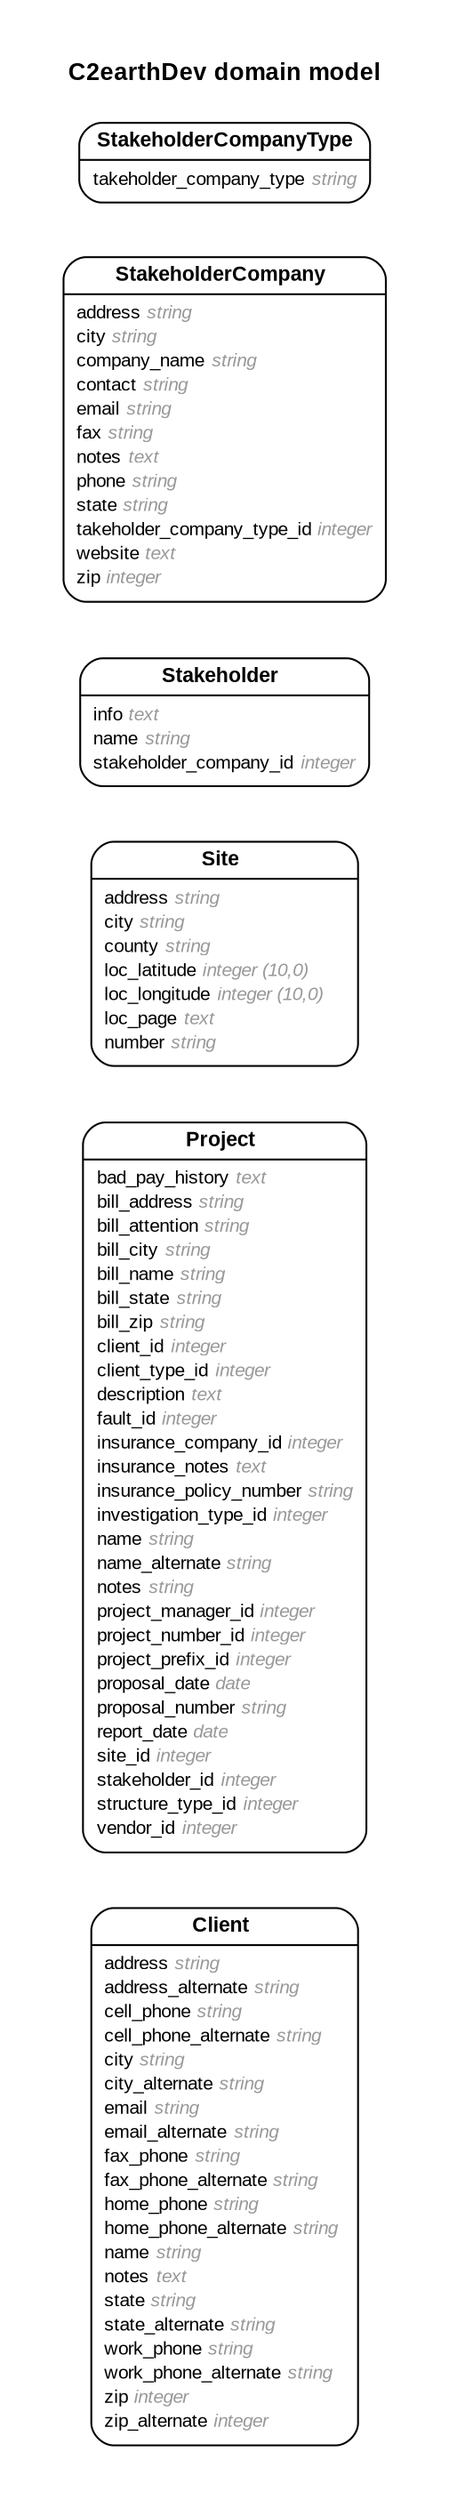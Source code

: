 digraph C2earthDev {
rankdir = "LR";
ranksep = "0.5";
nodesep = "0.4";
pad = "0.4,0.4";
margin = "0,0";
concentrate = "true";
labelloc = "t";
fontsize = "13";
fontname = "Arial Bold";
node[ shape  =  "Mrecord" , fontsize  =  "10" , fontname  =  "Arial" , margin  =  "0.07,0.05" , penwidth  =  "1.0"];
edge[ fontname  =  "Arial" , fontsize  =  "7" , dir  =  "both" , arrowsize  =  "0.9" , penwidth  =  "1.0" , labelangle  =  "32" , labeldistance  =  "1.8"];
label = "C2earthDev domain model\n\n";
m_Client [label = <<table border="0" align="center" cellspacing="0.5" cellpadding="0" width="134">
  <tr><td align="center" valign="bottom" width="130"><font face="Arial Bold" point-size="11">Client</font></td></tr>
</table>
|
<table border="0" align="left" cellspacing="2" cellpadding="0" width="134">
  <tr><td align="left" width="130" port="address">address <font face="Arial Italic" color="grey60">string</font></td></tr>
  <tr><td align="left" width="130" port="address_alternate">address_alternate <font face="Arial Italic" color="grey60">string</font></td></tr>
  <tr><td align="left" width="130" port="cell_phone">cell_phone <font face="Arial Italic" color="grey60">string</font></td></tr>
  <tr><td align="left" width="130" port="cell_phone_alternate">cell_phone_alternate <font face="Arial Italic" color="grey60">string</font></td></tr>
  <tr><td align="left" width="130" port="city">city <font face="Arial Italic" color="grey60">string</font></td></tr>
  <tr><td align="left" width="130" port="city_alternate">city_alternate <font face="Arial Italic" color="grey60">string</font></td></tr>
  <tr><td align="left" width="130" port="email">email <font face="Arial Italic" color="grey60">string</font></td></tr>
  <tr><td align="left" width="130" port="email_alternate">email_alternate <font face="Arial Italic" color="grey60">string</font></td></tr>
  <tr><td align="left" width="130" port="fax_phone">fax_phone <font face="Arial Italic" color="grey60">string</font></td></tr>
  <tr><td align="left" width="130" port="fax_phone_alternate">fax_phone_alternate <font face="Arial Italic" color="grey60">string</font></td></tr>
  <tr><td align="left" width="130" port="home_phone">home_phone <font face="Arial Italic" color="grey60">string</font></td></tr>
  <tr><td align="left" width="130" port="home_phone_alternate">home_phone_alternate <font face="Arial Italic" color="grey60">string</font></td></tr>
  <tr><td align="left" width="130" port="name">name <font face="Arial Italic" color="grey60">string</font></td></tr>
  <tr><td align="left" width="130" port="notes">notes <font face="Arial Italic" color="grey60">text</font></td></tr>
  <tr><td align="left" width="130" port="state">state <font face="Arial Italic" color="grey60">string</font></td></tr>
  <tr><td align="left" width="130" port="state_alternate">state_alternate <font face="Arial Italic" color="grey60">string</font></td></tr>
  <tr><td align="left" width="130" port="work_phone">work_phone <font face="Arial Italic" color="grey60">string</font></td></tr>
  <tr><td align="left" width="130" port="work_phone_alternate">work_phone_alternate <font face="Arial Italic" color="grey60">string</font></td></tr>
  <tr><td align="left" width="130" port="zip">zip <font face="Arial Italic" color="grey60">integer</font></td></tr>
  <tr><td align="left" width="130" port="zip_alternate">zip_alternate <font face="Arial Italic" color="grey60">integer</font></td></tr>
</table>
>];
m_Project [label = <<table border="0" align="center" cellspacing="0.5" cellpadding="0" width="134">
  <tr><td align="center" valign="bottom" width="130"><font face="Arial Bold" point-size="11">Project</font></td></tr>
</table>
|
<table border="0" align="left" cellspacing="2" cellpadding="0" width="134">
  <tr><td align="left" width="130" port="bad_pay_history">bad_pay_history <font face="Arial Italic" color="grey60">text</font></td></tr>
  <tr><td align="left" width="130" port="bill_address">bill_address <font face="Arial Italic" color="grey60">string</font></td></tr>
  <tr><td align="left" width="130" port="bill_attention">bill_attention <font face="Arial Italic" color="grey60">string</font></td></tr>
  <tr><td align="left" width="130" port="bill_city">bill_city <font face="Arial Italic" color="grey60">string</font></td></tr>
  <tr><td align="left" width="130" port="bill_name">bill_name <font face="Arial Italic" color="grey60">string</font></td></tr>
  <tr><td align="left" width="130" port="bill_state">bill_state <font face="Arial Italic" color="grey60">string</font></td></tr>
  <tr><td align="left" width="130" port="bill_zip">bill_zip <font face="Arial Italic" color="grey60">string</font></td></tr>
  <tr><td align="left" width="130" port="client_id">client_id <font face="Arial Italic" color="grey60">integer</font></td></tr>
  <tr><td align="left" width="130" port="client_type_id">client_type_id <font face="Arial Italic" color="grey60">integer</font></td></tr>
  <tr><td align="left" width="130" port="description">description <font face="Arial Italic" color="grey60">text</font></td></tr>
  <tr><td align="left" width="130" port="fault_id">fault_id <font face="Arial Italic" color="grey60">integer</font></td></tr>
  <tr><td align="left" width="130" port="insurance_company_id">insurance_company_id <font face="Arial Italic" color="grey60">integer</font></td></tr>
  <tr><td align="left" width="130" port="insurance_notes">insurance_notes <font face="Arial Italic" color="grey60">text</font></td></tr>
  <tr><td align="left" width="130" port="insurance_policy_number">insurance_policy_number <font face="Arial Italic" color="grey60">string</font></td></tr>
  <tr><td align="left" width="130" port="investigation_type_id">investigation_type_id <font face="Arial Italic" color="grey60">integer</font></td></tr>
  <tr><td align="left" width="130" port="name">name <font face="Arial Italic" color="grey60">string</font></td></tr>
  <tr><td align="left" width="130" port="name_alternate">name_alternate <font face="Arial Italic" color="grey60">string</font></td></tr>
  <tr><td align="left" width="130" port="notes">notes <font face="Arial Italic" color="grey60">string</font></td></tr>
  <tr><td align="left" width="130" port="project_manager_id">project_manager_id <font face="Arial Italic" color="grey60">integer</font></td></tr>
  <tr><td align="left" width="130" port="project_number_id">project_number_id <font face="Arial Italic" color="grey60">integer</font></td></tr>
  <tr><td align="left" width="130" port="project_prefix_id">project_prefix_id <font face="Arial Italic" color="grey60">integer</font></td></tr>
  <tr><td align="left" width="130" port="proposal_date">proposal_date <font face="Arial Italic" color="grey60">date</font></td></tr>
  <tr><td align="left" width="130" port="proposal_number">proposal_number <font face="Arial Italic" color="grey60">string</font></td></tr>
  <tr><td align="left" width="130" port="report_date">report_date <font face="Arial Italic" color="grey60">date</font></td></tr>
  <tr><td align="left" width="130" port="site_id">site_id <font face="Arial Italic" color="grey60">integer</font></td></tr>
  <tr><td align="left" width="130" port="stakeholder_id">stakeholder_id <font face="Arial Italic" color="grey60">integer</font></td></tr>
  <tr><td align="left" width="130" port="structure_type_id">structure_type_id <font face="Arial Italic" color="grey60">integer</font></td></tr>
  <tr><td align="left" width="130" port="vendor_id">vendor_id <font face="Arial Italic" color="grey60">integer</font></td></tr>
</table>
>];
m_Site [label = <<table border="0" align="center" cellspacing="0.5" cellpadding="0" width="134">
  <tr><td align="center" valign="bottom" width="130"><font face="Arial Bold" point-size="11">Site</font></td></tr>
</table>
|
<table border="0" align="left" cellspacing="2" cellpadding="0" width="134">
  <tr><td align="left" width="130" port="address">address <font face="Arial Italic" color="grey60">string</font></td></tr>
  <tr><td align="left" width="130" port="city">city <font face="Arial Italic" color="grey60">string</font></td></tr>
  <tr><td align="left" width="130" port="county">county <font face="Arial Italic" color="grey60">string</font></td></tr>
  <tr><td align="left" width="130" port="loc_latitude">loc_latitude <font face="Arial Italic" color="grey60">integer (10,0)</font></td></tr>
  <tr><td align="left" width="130" port="loc_longitude">loc_longitude <font face="Arial Italic" color="grey60">integer (10,0)</font></td></tr>
  <tr><td align="left" width="130" port="loc_page">loc_page <font face="Arial Italic" color="grey60">text</font></td></tr>
  <tr><td align="left" width="130" port="number">number <font face="Arial Italic" color="grey60">string</font></td></tr>
</table>
>];
m_Stakeholder [label = <<table border="0" align="center" cellspacing="0.5" cellpadding="0" width="134">
  <tr><td align="center" valign="bottom" width="130"><font face="Arial Bold" point-size="11">Stakeholder</font></td></tr>
</table>
|
<table border="0" align="left" cellspacing="2" cellpadding="0" width="134">
  <tr><td align="left" width="130" port="info">info <font face="Arial Italic" color="grey60">text</font></td></tr>
  <tr><td align="left" width="130" port="name">name <font face="Arial Italic" color="grey60">string</font></td></tr>
  <tr><td align="left" width="130" port="stakeholder_company_id">stakeholder_company_id <font face="Arial Italic" color="grey60">integer</font></td></tr>
</table>
>];
m_StakeholderCompany [label = <<table border="0" align="center" cellspacing="0.5" cellpadding="0" width="134">
  <tr><td align="center" valign="bottom" width="130"><font face="Arial Bold" point-size="11">StakeholderCompany</font></td></tr>
</table>
|
<table border="0" align="left" cellspacing="2" cellpadding="0" width="134">
  <tr><td align="left" width="130" port="address">address <font face="Arial Italic" color="grey60">string</font></td></tr>
  <tr><td align="left" width="130" port="city">city <font face="Arial Italic" color="grey60">string</font></td></tr>
  <tr><td align="left" width="130" port="company_name">company_name <font face="Arial Italic" color="grey60">string</font></td></tr>
  <tr><td align="left" width="130" port="contact">contact <font face="Arial Italic" color="grey60">string</font></td></tr>
  <tr><td align="left" width="130" port="email">email <font face="Arial Italic" color="grey60">string</font></td></tr>
  <tr><td align="left" width="130" port="fax">fax <font face="Arial Italic" color="grey60">string</font></td></tr>
  <tr><td align="left" width="130" port="notes">notes <font face="Arial Italic" color="grey60">text</font></td></tr>
  <tr><td align="left" width="130" port="phone">phone <font face="Arial Italic" color="grey60">string</font></td></tr>
  <tr><td align="left" width="130" port="state">state <font face="Arial Italic" color="grey60">string</font></td></tr>
  <tr><td align="left" width="130" port="takeholder_company_type_id">takeholder_company_type_id <font face="Arial Italic" color="grey60">integer</font></td></tr>
  <tr><td align="left" width="130" port="website">website <font face="Arial Italic" color="grey60">text</font></td></tr>
  <tr><td align="left" width="130" port="zip">zip <font face="Arial Italic" color="grey60">integer</font></td></tr>
</table>
>];
m_StakeholderCompanyType [label = <<table border="0" align="center" cellspacing="0.5" cellpadding="0" width="134">
  <tr><td align="center" valign="bottom" width="130"><font face="Arial Bold" point-size="11">StakeholderCompanyType</font></td></tr>
</table>
|
<table border="0" align="left" cellspacing="2" cellpadding="0" width="134">
  <tr><td align="left" width="130" port="takeholder_company_type">takeholder_company_type <font face="Arial Italic" color="grey60">string</font></td></tr>
</table>
>];
}
